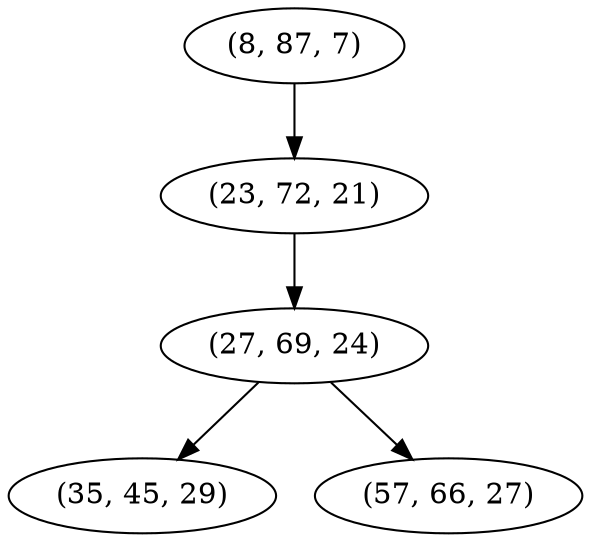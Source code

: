 digraph tree {
    "(8, 87, 7)";
    "(23, 72, 21)";
    "(27, 69, 24)";
    "(35, 45, 29)";
    "(57, 66, 27)";
    "(8, 87, 7)" -> "(23, 72, 21)";
    "(23, 72, 21)" -> "(27, 69, 24)";
    "(27, 69, 24)" -> "(35, 45, 29)";
    "(27, 69, 24)" -> "(57, 66, 27)";
}
